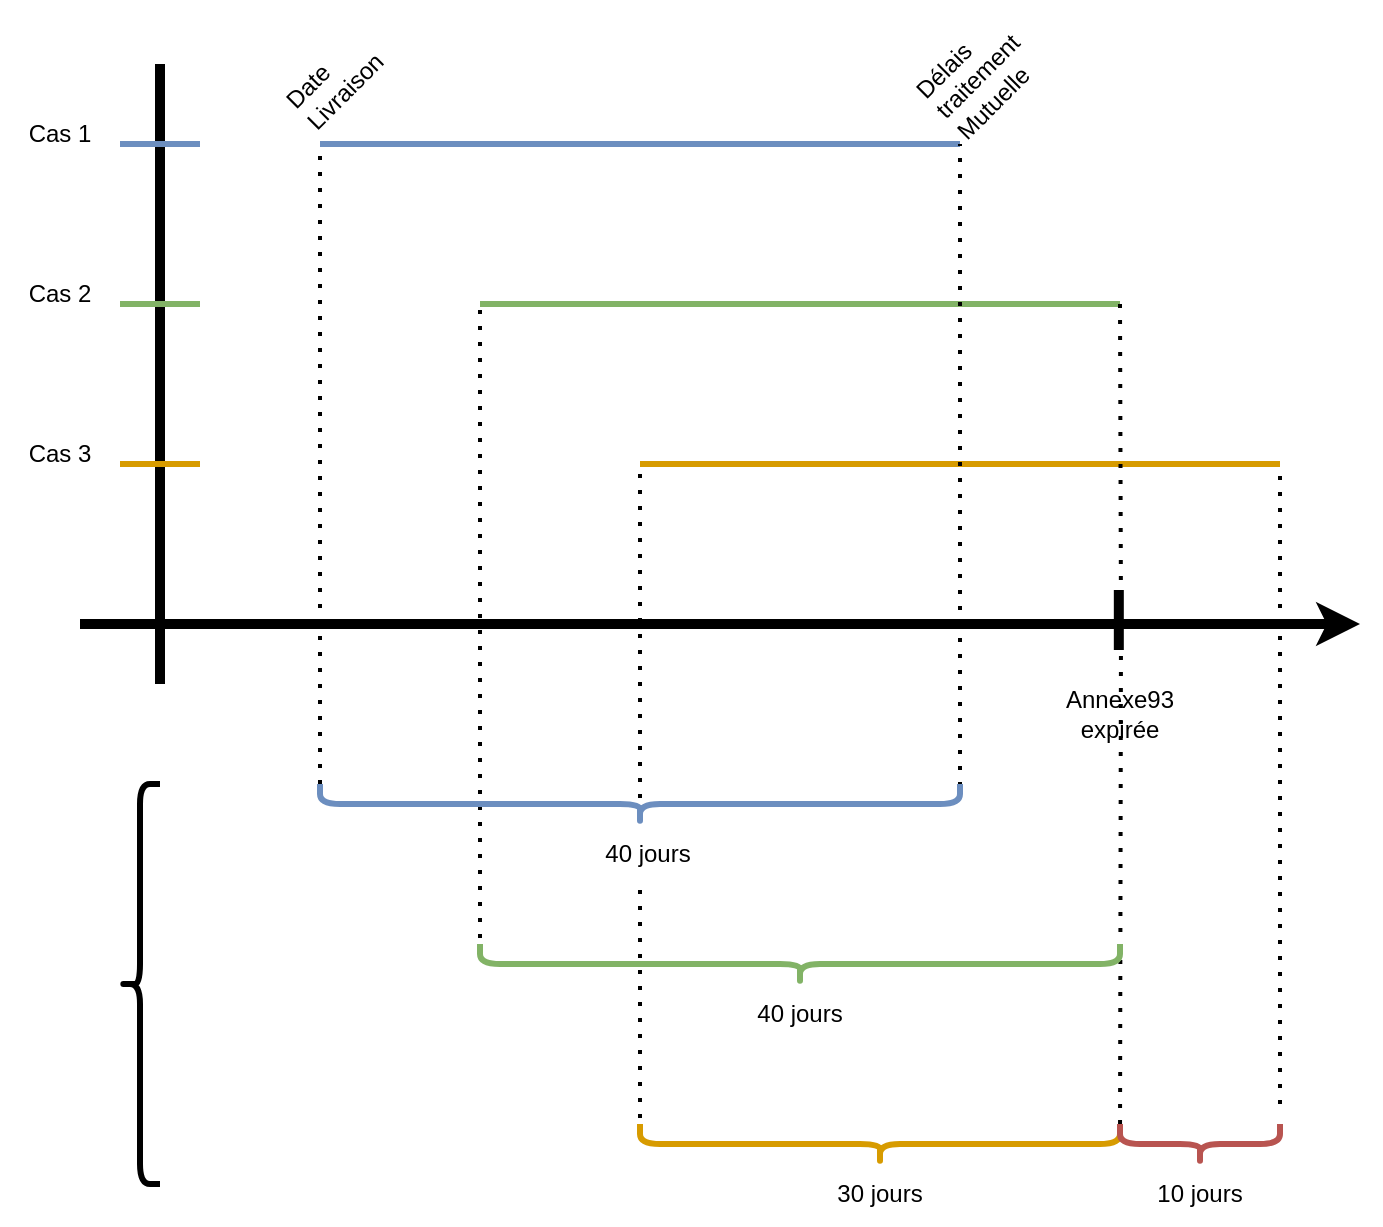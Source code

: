 <mxfile version="22.0.4" type="device">
  <diagram name="Page-1" id="X0Nop2jpH3f1DIRAnevu">
    <mxGraphModel dx="1104" dy="707" grid="1" gridSize="10" guides="1" tooltips="1" connect="1" arrows="1" fold="1" page="1" pageScale="1" pageWidth="827" pageHeight="1169" math="0" shadow="0">
      <root>
        <mxCell id="0" />
        <mxCell id="1" parent="0" />
        <mxCell id="JDm36fURoZkx2it5O71K-1" value="" style="endArrow=classic;html=1;rounded=0;strokeWidth=5;endFill=1;" edge="1" parent="1">
          <mxGeometry width="50" height="50" relative="1" as="geometry">
            <mxPoint x="160" y="360" as="sourcePoint" />
            <mxPoint x="800" y="360" as="targetPoint" />
          </mxGeometry>
        </mxCell>
        <mxCell id="JDm36fURoZkx2it5O71K-2" value="" style="endArrow=none;html=1;rounded=0;strokeWidth=3;fillColor=#ffe6cc;strokeColor=#d79b00;" edge="1" parent="1">
          <mxGeometry width="50" height="50" relative="1" as="geometry">
            <mxPoint x="440" y="280" as="sourcePoint" />
            <mxPoint x="760" y="280" as="targetPoint" />
          </mxGeometry>
        </mxCell>
        <mxCell id="JDm36fURoZkx2it5O71K-3" value="" style="endArrow=none;html=1;rounded=0;strokeWidth=5;" edge="1" parent="1">
          <mxGeometry width="50" height="50" relative="1" as="geometry">
            <mxPoint x="200" y="390" as="sourcePoint" />
            <mxPoint x="200" y="80" as="targetPoint" />
          </mxGeometry>
        </mxCell>
        <mxCell id="JDm36fURoZkx2it5O71K-4" value="" style="endArrow=none;html=1;rounded=0;strokeWidth=5;" edge="1" parent="1">
          <mxGeometry width="50" height="50" relative="1" as="geometry">
            <mxPoint x="679.41" y="373" as="sourcePoint" />
            <mxPoint x="679.41" y="343" as="targetPoint" />
          </mxGeometry>
        </mxCell>
        <mxCell id="JDm36fURoZkx2it5O71K-6" value="&lt;div&gt;Annexe93&lt;/div&gt;&lt;div&gt;expirée&lt;br&gt;&lt;/div&gt;" style="text;html=1;strokeColor=none;fillColor=none;align=center;verticalAlign=middle;whiteSpace=wrap;rounded=0;" vertex="1" parent="1">
          <mxGeometry x="650" y="390" width="60" height="30" as="geometry" />
        </mxCell>
        <mxCell id="JDm36fURoZkx2it5O71K-7" value="" style="endArrow=none;html=1;rounded=0;strokeWidth=3;fillColor=#d5e8d4;strokeColor=#82b366;" edge="1" parent="1">
          <mxGeometry width="50" height="50" relative="1" as="geometry">
            <mxPoint x="360" y="200" as="sourcePoint" />
            <mxPoint x="680" y="200" as="targetPoint" />
          </mxGeometry>
        </mxCell>
        <mxCell id="JDm36fURoZkx2it5O71K-9" value="" style="endArrow=none;html=1;rounded=0;strokeWidth=3;fillColor=#dae8fc;strokeColor=#6c8ebf;" edge="1" parent="1">
          <mxGeometry width="50" height="50" relative="1" as="geometry">
            <mxPoint x="280" y="120" as="sourcePoint" />
            <mxPoint x="600" y="120" as="targetPoint" />
          </mxGeometry>
        </mxCell>
        <mxCell id="JDm36fURoZkx2it5O71K-10" value="" style="endArrow=none;dashed=1;html=1;dashPattern=1 3;strokeWidth=2;rounded=0;" edge="1" parent="1">
          <mxGeometry width="50" height="50" relative="1" as="geometry">
            <mxPoint x="280" y="440" as="sourcePoint" />
            <mxPoint x="280" y="120" as="targetPoint" />
          </mxGeometry>
        </mxCell>
        <mxCell id="JDm36fURoZkx2it5O71K-11" value="" style="endArrow=none;dashed=1;html=1;dashPattern=1 3;strokeWidth=2;rounded=0;exitX=0.95;exitY=0;exitDx=0;exitDy=0;exitPerimeter=0;" edge="1" parent="1" source="JDm36fURoZkx2it5O71K-19">
          <mxGeometry width="50" height="50" relative="1" as="geometry">
            <mxPoint x="600" y="430" as="sourcePoint" />
            <mxPoint x="600" y="120" as="targetPoint" />
          </mxGeometry>
        </mxCell>
        <mxCell id="JDm36fURoZkx2it5O71K-13" value="" style="endArrow=none;dashed=1;html=1;dashPattern=1 3;strokeWidth=2;rounded=0;exitX=0.25;exitY=1;exitDx=0;exitDy=0;" edge="1" parent="1" source="JDm36fURoZkx2it5O71K-21">
          <mxGeometry width="50" height="50" relative="1" as="geometry">
            <mxPoint x="360" y="320" as="sourcePoint" />
            <mxPoint x="360" y="200" as="targetPoint" />
          </mxGeometry>
        </mxCell>
        <mxCell id="JDm36fURoZkx2it5O71K-14" value="" style="endArrow=none;dashed=1;html=1;dashPattern=1 3;strokeWidth=2;rounded=0;exitX=1;exitY=0.002;exitDx=0;exitDy=0;exitPerimeter=0;" edge="1" parent="1">
          <mxGeometry width="50" height="50" relative="1" as="geometry">
            <mxPoint x="680.02" y="610" as="sourcePoint" />
            <mxPoint x="680" y="200" as="targetPoint" />
            <Array as="points">
              <mxPoint x="680.5" y="360" />
            </Array>
          </mxGeometry>
        </mxCell>
        <mxCell id="JDm36fURoZkx2it5O71K-17" value="" style="endArrow=none;dashed=1;html=1;dashPattern=1 3;strokeWidth=2;rounded=0;" edge="1" parent="1">
          <mxGeometry width="50" height="50" relative="1" as="geometry">
            <mxPoint x="760" y="600" as="sourcePoint" />
            <mxPoint x="760" y="280" as="targetPoint" />
          </mxGeometry>
        </mxCell>
        <mxCell id="JDm36fURoZkx2it5O71K-18" value="" style="endArrow=none;dashed=1;html=1;dashPattern=1 3;strokeWidth=2;rounded=0;exitX=0.25;exitY=1;exitDx=0;exitDy=0;" edge="1" parent="1" source="JDm36fURoZkx2it5O71K-22">
          <mxGeometry width="50" height="50" relative="1" as="geometry">
            <mxPoint x="440" y="510" as="sourcePoint" />
            <mxPoint x="440" y="280" as="targetPoint" />
          </mxGeometry>
        </mxCell>
        <mxCell id="JDm36fURoZkx2it5O71K-19" value="" style="shape=curlyBracket;whiteSpace=wrap;html=1;rounded=1;flipH=1;labelPosition=right;verticalLabelPosition=middle;align=left;verticalAlign=middle;rotation=90;strokeWidth=3;fillColor=#dae8fc;strokeColor=#6c8ebf;" vertex="1" parent="1">
          <mxGeometry x="430" y="290" width="20" height="320" as="geometry" />
        </mxCell>
        <mxCell id="JDm36fURoZkx2it5O71K-21" value="" style="shape=curlyBracket;whiteSpace=wrap;html=1;rounded=1;flipH=1;labelPosition=right;verticalLabelPosition=middle;align=left;verticalAlign=middle;rotation=90;strokeWidth=3;fillColor=#d5e8d4;strokeColor=#82b366;" vertex="1" parent="1">
          <mxGeometry x="510" y="370" width="20" height="320" as="geometry" />
        </mxCell>
        <mxCell id="JDm36fURoZkx2it5O71K-22" value="" style="shape=curlyBracket;whiteSpace=wrap;html=1;rounded=1;flipH=1;labelPosition=right;verticalLabelPosition=middle;align=left;verticalAlign=middle;rotation=90;strokeWidth=3;fillColor=#ffe6cc;strokeColor=#d79b00;" vertex="1" parent="1">
          <mxGeometry x="550" y="500" width="20" height="240" as="geometry" />
        </mxCell>
        <mxCell id="JDm36fURoZkx2it5O71K-23" value="40 jours" style="text;html=1;align=center;verticalAlign=middle;whiteSpace=wrap;rounded=0;fillColor=default;" vertex="1" parent="1">
          <mxGeometry x="410" y="460" width="60" height="30" as="geometry" />
        </mxCell>
        <mxCell id="JDm36fURoZkx2it5O71K-24" value="40 jours" style="text;html=1;align=center;verticalAlign=middle;whiteSpace=wrap;rounded=0;fillColor=default;" vertex="1" parent="1">
          <mxGeometry x="414" y="460" width="60" height="30" as="geometry" />
        </mxCell>
        <mxCell id="JDm36fURoZkx2it5O71K-25" value="40 jours" style="text;html=1;align=center;verticalAlign=middle;whiteSpace=wrap;rounded=0;fillColor=default;" vertex="1" parent="1">
          <mxGeometry x="490" y="540" width="60" height="30" as="geometry" />
        </mxCell>
        <mxCell id="JDm36fURoZkx2it5O71K-26" value="30 jours" style="text;html=1;align=center;verticalAlign=middle;whiteSpace=wrap;rounded=0;fillColor=default;" vertex="1" parent="1">
          <mxGeometry x="530" y="630" width="60" height="30" as="geometry" />
        </mxCell>
        <mxCell id="JDm36fURoZkx2it5O71K-28" value="" style="shape=curlyBracket;whiteSpace=wrap;html=1;rounded=1;flipH=1;labelPosition=right;verticalLabelPosition=middle;align=left;verticalAlign=middle;rotation=90;strokeWidth=3;fillColor=#f8cecc;strokeColor=#b85450;" vertex="1" parent="1">
          <mxGeometry x="710" y="580" width="20" height="80" as="geometry" />
        </mxCell>
        <mxCell id="JDm36fURoZkx2it5O71K-29" value="10 jours" style="text;html=1;align=center;verticalAlign=middle;whiteSpace=wrap;rounded=0;fillColor=default;" vertex="1" parent="1">
          <mxGeometry x="690" y="630" width="60" height="30" as="geometry" />
        </mxCell>
        <mxCell id="JDm36fURoZkx2it5O71K-30" value="" style="endArrow=none;html=1;rounded=0;strokeWidth=3;fillColor=#dae8fc;strokeColor=#6c8ebf;" edge="1" parent="1">
          <mxGeometry width="50" height="50" relative="1" as="geometry">
            <mxPoint x="180" y="120" as="sourcePoint" />
            <mxPoint x="220" y="120" as="targetPoint" />
          </mxGeometry>
        </mxCell>
        <mxCell id="JDm36fURoZkx2it5O71K-31" value="" style="endArrow=none;html=1;rounded=0;strokeWidth=3;fillColor=#d5e8d4;strokeColor=#82b366;" edge="1" parent="1">
          <mxGeometry width="50" height="50" relative="1" as="geometry">
            <mxPoint x="180" y="200" as="sourcePoint" />
            <mxPoint x="220" y="200" as="targetPoint" />
          </mxGeometry>
        </mxCell>
        <mxCell id="JDm36fURoZkx2it5O71K-32" value="" style="endArrow=none;html=1;rounded=0;strokeWidth=3;fillColor=#ffe6cc;strokeColor=#d79b00;" edge="1" parent="1">
          <mxGeometry width="50" height="50" relative="1" as="geometry">
            <mxPoint x="180" y="280" as="sourcePoint" />
            <mxPoint x="220" y="280" as="targetPoint" />
          </mxGeometry>
        </mxCell>
        <mxCell id="JDm36fURoZkx2it5O71K-33" value="Cas 3" style="text;html=1;strokeColor=none;fillColor=none;align=center;verticalAlign=middle;whiteSpace=wrap;rounded=0;" vertex="1" parent="1">
          <mxGeometry x="120" y="260" width="60" height="30" as="geometry" />
        </mxCell>
        <mxCell id="JDm36fURoZkx2it5O71K-34" value="Cas 2" style="text;html=1;strokeColor=none;fillColor=none;align=center;verticalAlign=middle;whiteSpace=wrap;rounded=0;" vertex="1" parent="1">
          <mxGeometry x="120" y="180" width="60" height="30" as="geometry" />
        </mxCell>
        <mxCell id="JDm36fURoZkx2it5O71K-35" value="Cas 1" style="text;html=1;strokeColor=none;fillColor=none;align=center;verticalAlign=middle;whiteSpace=wrap;rounded=0;" vertex="1" parent="1">
          <mxGeometry x="120" y="100" width="60" height="30" as="geometry" />
        </mxCell>
        <mxCell id="JDm36fURoZkx2it5O71K-52" value="Date Livraison" style="text;html=1;strokeColor=none;fillColor=none;align=left;verticalAlign=middle;whiteSpace=wrap;rounded=0;rotation=-45;" vertex="1" parent="1">
          <mxGeometry x="260" y="70" width="60" height="30" as="geometry" />
        </mxCell>
        <mxCell id="JDm36fURoZkx2it5O71K-53" value="Délais traitement Mutuelle" style="text;html=1;strokeColor=none;fillColor=none;align=left;verticalAlign=middle;whiteSpace=wrap;rounded=0;rotation=-45;" vertex="1" parent="1">
          <mxGeometry x="580" y="70" width="60" height="30" as="geometry" />
        </mxCell>
        <mxCell id="JDm36fURoZkx2it5O71K-54" value="" style="shape=curlyBracket;whiteSpace=wrap;html=1;rounded=1;flipH=1;labelPosition=right;verticalLabelPosition=middle;align=left;verticalAlign=middle;rotation=-180;strokeWidth=3;" vertex="1" parent="1">
          <mxGeometry x="180" y="440" width="20" height="200" as="geometry" />
        </mxCell>
      </root>
    </mxGraphModel>
  </diagram>
</mxfile>

